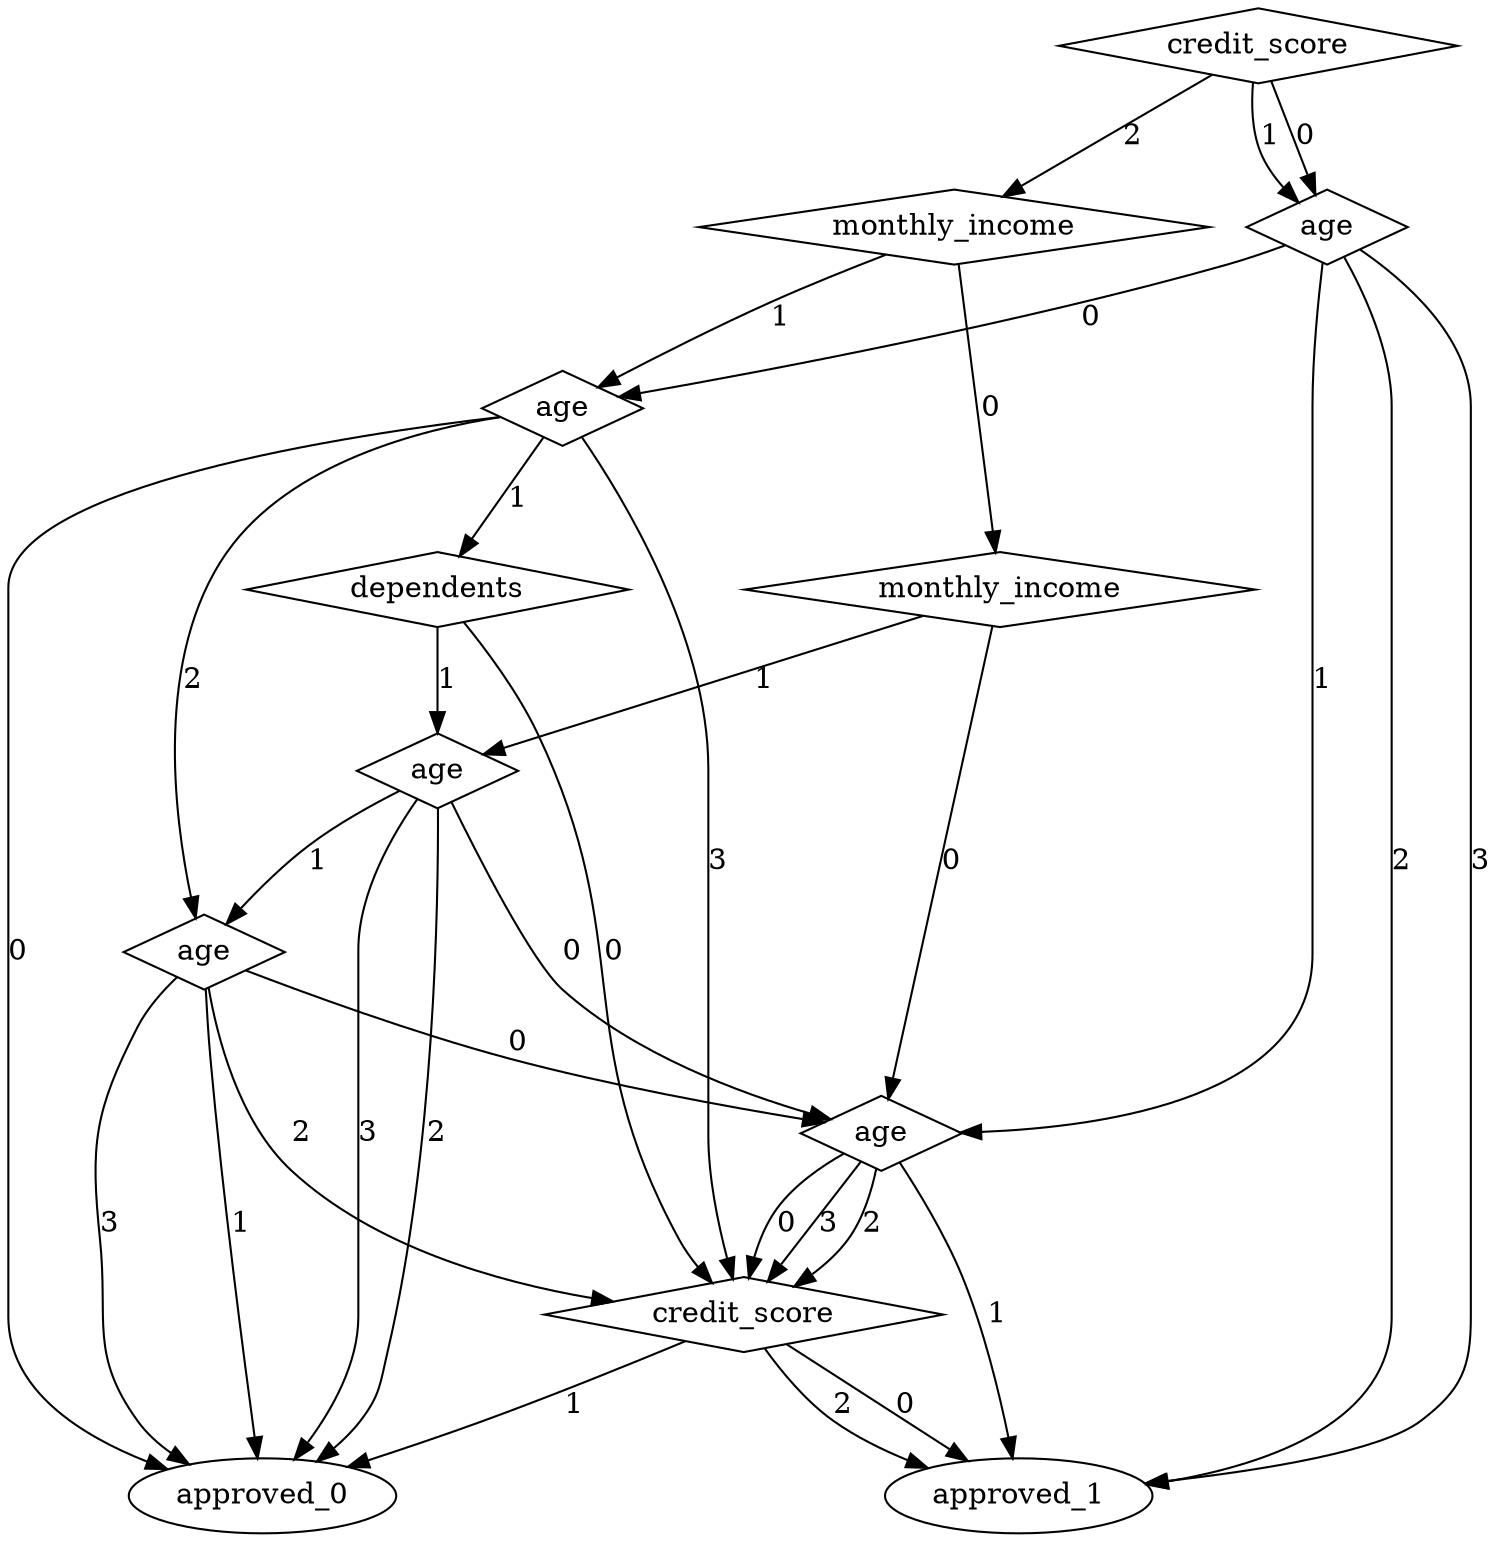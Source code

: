 digraph {
node [label=approved_1,style=""] approved_1
node [label=approved_0,style=""] approved_0
node [label=approved_1,style=""] approved_1
node [label=approved_1,style=""] approved_1
node [label=approved_0,style=""] approved_0
node [label=approved_0,style=""] approved_0
node [label=approved_0,style=""] approved_0
node [label=approved_0,style=""] approved_0
node [label=approved_0,style=""] approved_0
node [label=approved_1,style=""] approved_1
node [label=approved_1,style=""] approved_1
node [label=credit_score,shape="diamond",style=""] 9
node [label=age,shape="diamond",style=""] 8
node [label=age,shape="diamond",style=""] 7
node [label=age,shape="diamond",style=""] 6
node [label=dependents,shape="diamond",style=""] 5
node [label=age,shape="diamond",style=""] 4
node [label=age,shape="diamond",style=""] 3
node [label=monthly_income,shape="diamond",style=""] 2
node [label=monthly_income,shape="diamond",style=""] 1
node [label=credit_score,shape="diamond",style=""] 0

9 -> approved_1 [label="2"]
9 -> approved_0 [label="1"]
9 -> approved_1 [label="0"]
8 -> 9 [label="3"]
8 -> 9 [label="2"]
8 -> approved_1 [label="1"]
8 -> 9 [label="0"]
7 -> approved_0 [label="3"]
7 -> 9 [label="2"]
7 -> approved_0 [label="1"]
7 -> 8 [label="0"]
6 -> approved_0 [label="3"]
6 -> approved_0 [label="2"]
6 -> 7 [label="1"]
6 -> 8 [label="0"]
5 -> 6 [label="1"]
5 -> 9 [label="0"]
4 -> 9 [label="3"]
4 -> 7 [label="2"]
4 -> 5 [label="1"]
4 -> approved_0 [label="0"]
3 -> approved_1 [label="3"]
3 -> approved_1 [label="2"]
3 -> 8 [label="1"]
3 -> 4 [label="0"]
2 -> 6 [label="1"]
2 -> 8 [label="0"]
1 -> 4 [label="1"]
1 -> 2 [label="0"]
0 -> 1 [label="2"]
0 -> 3 [label="1"]
0 -> 3 [label="0"]
}